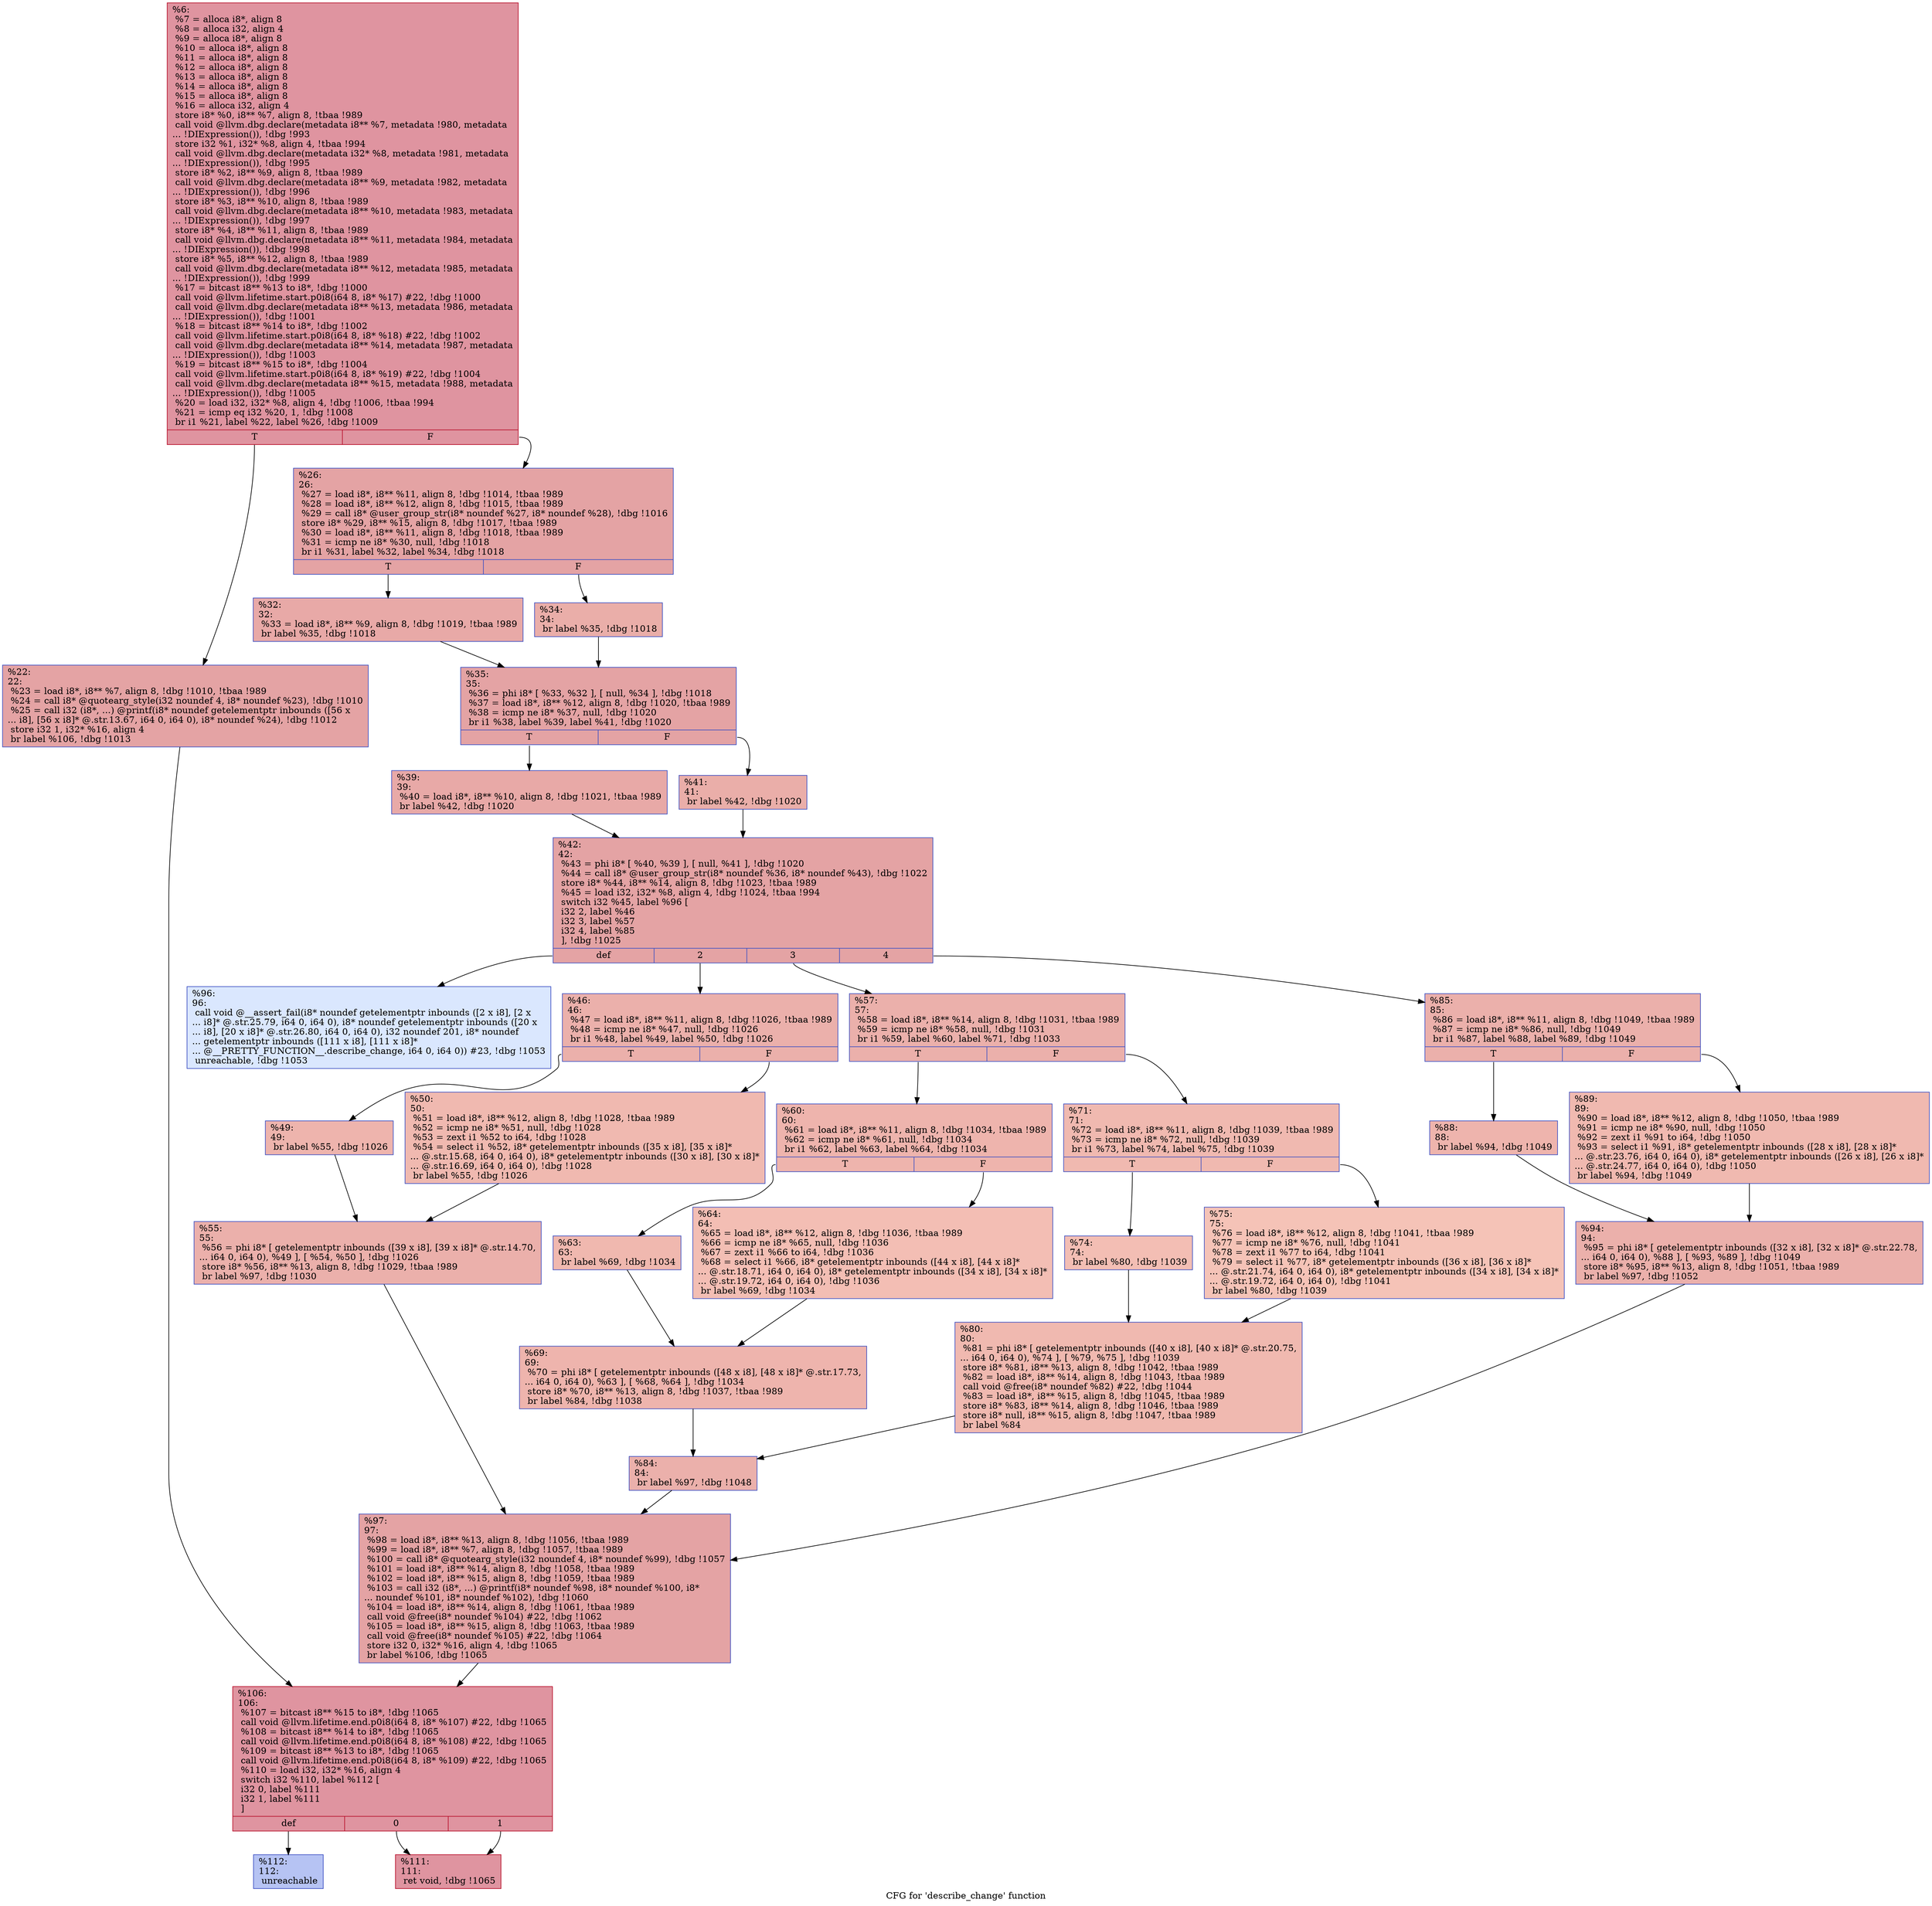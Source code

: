 digraph "CFG for 'describe_change' function" {
	label="CFG for 'describe_change' function";

	Node0x23313e0 [shape=record,color="#b70d28ff", style=filled, fillcolor="#b70d2870",label="{%6:\l  %7 = alloca i8*, align 8\l  %8 = alloca i32, align 4\l  %9 = alloca i8*, align 8\l  %10 = alloca i8*, align 8\l  %11 = alloca i8*, align 8\l  %12 = alloca i8*, align 8\l  %13 = alloca i8*, align 8\l  %14 = alloca i8*, align 8\l  %15 = alloca i8*, align 8\l  %16 = alloca i32, align 4\l  store i8* %0, i8** %7, align 8, !tbaa !989\l  call void @llvm.dbg.declare(metadata i8** %7, metadata !980, metadata\l... !DIExpression()), !dbg !993\l  store i32 %1, i32* %8, align 4, !tbaa !994\l  call void @llvm.dbg.declare(metadata i32* %8, metadata !981, metadata\l... !DIExpression()), !dbg !995\l  store i8* %2, i8** %9, align 8, !tbaa !989\l  call void @llvm.dbg.declare(metadata i8** %9, metadata !982, metadata\l... !DIExpression()), !dbg !996\l  store i8* %3, i8** %10, align 8, !tbaa !989\l  call void @llvm.dbg.declare(metadata i8** %10, metadata !983, metadata\l... !DIExpression()), !dbg !997\l  store i8* %4, i8** %11, align 8, !tbaa !989\l  call void @llvm.dbg.declare(metadata i8** %11, metadata !984, metadata\l... !DIExpression()), !dbg !998\l  store i8* %5, i8** %12, align 8, !tbaa !989\l  call void @llvm.dbg.declare(metadata i8** %12, metadata !985, metadata\l... !DIExpression()), !dbg !999\l  %17 = bitcast i8** %13 to i8*, !dbg !1000\l  call void @llvm.lifetime.start.p0i8(i64 8, i8* %17) #22, !dbg !1000\l  call void @llvm.dbg.declare(metadata i8** %13, metadata !986, metadata\l... !DIExpression()), !dbg !1001\l  %18 = bitcast i8** %14 to i8*, !dbg !1002\l  call void @llvm.lifetime.start.p0i8(i64 8, i8* %18) #22, !dbg !1002\l  call void @llvm.dbg.declare(metadata i8** %14, metadata !987, metadata\l... !DIExpression()), !dbg !1003\l  %19 = bitcast i8** %15 to i8*, !dbg !1004\l  call void @llvm.lifetime.start.p0i8(i64 8, i8* %19) #22, !dbg !1004\l  call void @llvm.dbg.declare(metadata i8** %15, metadata !988, metadata\l... !DIExpression()), !dbg !1005\l  %20 = load i32, i32* %8, align 4, !dbg !1006, !tbaa !994\l  %21 = icmp eq i32 %20, 1, !dbg !1008\l  br i1 %21, label %22, label %26, !dbg !1009\l|{<s0>T|<s1>F}}"];
	Node0x23313e0:s0 -> Node0x237e9b0;
	Node0x23313e0:s1 -> Node0x237ea00;
	Node0x237e9b0 [shape=record,color="#3d50c3ff", style=filled, fillcolor="#c32e3170",label="{%22:\l22:                                               \l  %23 = load i8*, i8** %7, align 8, !dbg !1010, !tbaa !989\l  %24 = call i8* @quotearg_style(i32 noundef 4, i8* noundef %23), !dbg !1010\l  %25 = call i32 (i8*, ...) @printf(i8* noundef getelementptr inbounds ([56 x\l... i8], [56 x i8]* @.str.13.67, i64 0, i64 0), i8* noundef %24), !dbg !1012\l  store i32 1, i32* %16, align 4\l  br label %106, !dbg !1013\l}"];
	Node0x237e9b0 -> Node0x237f270;
	Node0x237ea00 [shape=record,color="#3d50c3ff", style=filled, fillcolor="#c32e3170",label="{%26:\l26:                                               \l  %27 = load i8*, i8** %11, align 8, !dbg !1014, !tbaa !989\l  %28 = load i8*, i8** %12, align 8, !dbg !1015, !tbaa !989\l  %29 = call i8* @user_group_str(i8* noundef %27, i8* noundef %28), !dbg !1016\l  store i8* %29, i8** %15, align 8, !dbg !1017, !tbaa !989\l  %30 = load i8*, i8** %11, align 8, !dbg !1018, !tbaa !989\l  %31 = icmp ne i8* %30, null, !dbg !1018\l  br i1 %31, label %32, label %34, !dbg !1018\l|{<s0>T|<s1>F}}"];
	Node0x237ea00:s0 -> Node0x237ea50;
	Node0x237ea00:s1 -> Node0x237eaa0;
	Node0x237ea50 [shape=record,color="#3d50c3ff", style=filled, fillcolor="#ca3b3770",label="{%32:\l32:                                               \l  %33 = load i8*, i8** %9, align 8, !dbg !1019, !tbaa !989\l  br label %35, !dbg !1018\l}"];
	Node0x237ea50 -> Node0x237eaf0;
	Node0x237eaa0 [shape=record,color="#3d50c3ff", style=filled, fillcolor="#d0473d70",label="{%34:\l34:                                               \l  br label %35, !dbg !1018\l}"];
	Node0x237eaa0 -> Node0x237eaf0;
	Node0x237eaf0 [shape=record,color="#3d50c3ff", style=filled, fillcolor="#c32e3170",label="{%35:\l35:                                               \l  %36 = phi i8* [ %33, %32 ], [ null, %34 ], !dbg !1018\l  %37 = load i8*, i8** %12, align 8, !dbg !1020, !tbaa !989\l  %38 = icmp ne i8* %37, null, !dbg !1020\l  br i1 %38, label %39, label %41, !dbg !1020\l|{<s0>T|<s1>F}}"];
	Node0x237eaf0:s0 -> Node0x237eb40;
	Node0x237eaf0:s1 -> Node0x237eb90;
	Node0x237eb40 [shape=record,color="#3d50c3ff", style=filled, fillcolor="#ca3b3770",label="{%39:\l39:                                               \l  %40 = load i8*, i8** %10, align 8, !dbg !1021, !tbaa !989\l  br label %42, !dbg !1020\l}"];
	Node0x237eb40 -> Node0x237ebe0;
	Node0x237eb90 [shape=record,color="#3d50c3ff", style=filled, fillcolor="#d0473d70",label="{%41:\l41:                                               \l  br label %42, !dbg !1020\l}"];
	Node0x237eb90 -> Node0x237ebe0;
	Node0x237ebe0 [shape=record,color="#3d50c3ff", style=filled, fillcolor="#c32e3170",label="{%42:\l42:                                               \l  %43 = phi i8* [ %40, %39 ], [ null, %41 ], !dbg !1020\l  %44 = call i8* @user_group_str(i8* noundef %36, i8* noundef %43), !dbg !1022\l  store i8* %44, i8** %14, align 8, !dbg !1023, !tbaa !989\l  %45 = load i32, i32* %8, align 4, !dbg !1024, !tbaa !994\l  switch i32 %45, label %96 [\l    i32 2, label %46\l    i32 3, label %57\l    i32 4, label %85\l  ], !dbg !1025\l|{<s0>def|<s1>2|<s2>3|<s3>4}}"];
	Node0x237ebe0:s0 -> Node0x237f1d0;
	Node0x237ebe0:s1 -> Node0x237ec30;
	Node0x237ebe0:s2 -> Node0x237ed70;
	Node0x237ebe0:s3 -> Node0x237f090;
	Node0x237ec30 [shape=record,color="#3d50c3ff", style=filled, fillcolor="#d24b4070",label="{%46:\l46:                                               \l  %47 = load i8*, i8** %11, align 8, !dbg !1026, !tbaa !989\l  %48 = icmp ne i8* %47, null, !dbg !1026\l  br i1 %48, label %49, label %50, !dbg !1026\l|{<s0>T|<s1>F}}"];
	Node0x237ec30:s0 -> Node0x237ec80;
	Node0x237ec30:s1 -> Node0x237ecd0;
	Node0x237ec80 [shape=record,color="#3d50c3ff", style=filled, fillcolor="#d8564670",label="{%49:\l49:                                               \l  br label %55, !dbg !1026\l}"];
	Node0x237ec80 -> Node0x237ed20;
	Node0x237ecd0 [shape=record,color="#3d50c3ff", style=filled, fillcolor="#de614d70",label="{%50:\l50:                                               \l  %51 = load i8*, i8** %12, align 8, !dbg !1028, !tbaa !989\l  %52 = icmp ne i8* %51, null, !dbg !1028\l  %53 = zext i1 %52 to i64, !dbg !1028\l  %54 = select i1 %52, i8* getelementptr inbounds ([35 x i8], [35 x i8]*\l... @.str.15.68, i64 0, i64 0), i8* getelementptr inbounds ([30 x i8], [30 x i8]*\l... @.str.16.69, i64 0, i64 0), !dbg !1028\l  br label %55, !dbg !1026\l}"];
	Node0x237ecd0 -> Node0x237ed20;
	Node0x237ed20 [shape=record,color="#3d50c3ff", style=filled, fillcolor="#d24b4070",label="{%55:\l55:                                               \l  %56 = phi i8* [ getelementptr inbounds ([39 x i8], [39 x i8]* @.str.14.70,\l... i64 0, i64 0), %49 ], [ %54, %50 ], !dbg !1026\l  store i8* %56, i8** %13, align 8, !dbg !1029, !tbaa !989\l  br label %97, !dbg !1030\l}"];
	Node0x237ed20 -> Node0x237f220;
	Node0x237ed70 [shape=record,color="#3d50c3ff", style=filled, fillcolor="#d24b4070",label="{%57:\l57:                                               \l  %58 = load i8*, i8** %14, align 8, !dbg !1031, !tbaa !989\l  %59 = icmp ne i8* %58, null, !dbg !1031\l  br i1 %59, label %60, label %71, !dbg !1033\l|{<s0>T|<s1>F}}"];
	Node0x237ed70:s0 -> Node0x237edc0;
	Node0x237ed70:s1 -> Node0x237ef00;
	Node0x237edc0 [shape=record,color="#3d50c3ff", style=filled, fillcolor="#d8564670",label="{%60:\l60:                                               \l  %61 = load i8*, i8** %11, align 8, !dbg !1034, !tbaa !989\l  %62 = icmp ne i8* %61, null, !dbg !1034\l  br i1 %62, label %63, label %64, !dbg !1034\l|{<s0>T|<s1>F}}"];
	Node0x237edc0:s0 -> Node0x237ee10;
	Node0x237edc0:s1 -> Node0x237ee60;
	Node0x237ee10 [shape=record,color="#3d50c3ff", style=filled, fillcolor="#dc5d4a70",label="{%63:\l63:                                               \l  br label %69, !dbg !1034\l}"];
	Node0x237ee10 -> Node0x237eeb0;
	Node0x237ee60 [shape=record,color="#3d50c3ff", style=filled, fillcolor="#e36c5570",label="{%64:\l64:                                               \l  %65 = load i8*, i8** %12, align 8, !dbg !1036, !tbaa !989\l  %66 = icmp ne i8* %65, null, !dbg !1036\l  %67 = zext i1 %66 to i64, !dbg !1036\l  %68 = select i1 %66, i8* getelementptr inbounds ([44 x i8], [44 x i8]*\l... @.str.18.71, i64 0, i64 0), i8* getelementptr inbounds ([34 x i8], [34 x i8]*\l... @.str.19.72, i64 0, i64 0), !dbg !1036\l  br label %69, !dbg !1034\l}"];
	Node0x237ee60 -> Node0x237eeb0;
	Node0x237eeb0 [shape=record,color="#3d50c3ff", style=filled, fillcolor="#d8564670",label="{%69:\l69:                                               \l  %70 = phi i8* [ getelementptr inbounds ([48 x i8], [48 x i8]* @.str.17.73,\l... i64 0, i64 0), %63 ], [ %68, %64 ], !dbg !1034\l  store i8* %70, i8** %13, align 8, !dbg !1037, !tbaa !989\l  br label %84, !dbg !1038\l}"];
	Node0x237eeb0 -> Node0x237f040;
	Node0x237ef00 [shape=record,color="#3d50c3ff", style=filled, fillcolor="#de614d70",label="{%71:\l71:                                               \l  %72 = load i8*, i8** %11, align 8, !dbg !1039, !tbaa !989\l  %73 = icmp ne i8* %72, null, !dbg !1039\l  br i1 %73, label %74, label %75, !dbg !1039\l|{<s0>T|<s1>F}}"];
	Node0x237ef00:s0 -> Node0x237ef50;
	Node0x237ef00:s1 -> Node0x237efa0;
	Node0x237ef50 [shape=record,color="#3d50c3ff", style=filled, fillcolor="#e36c5570",label="{%74:\l74:                                               \l  br label %80, !dbg !1039\l}"];
	Node0x237ef50 -> Node0x237eff0;
	Node0x237efa0 [shape=record,color="#3d50c3ff", style=filled, fillcolor="#e8765c70",label="{%75:\l75:                                               \l  %76 = load i8*, i8** %12, align 8, !dbg !1041, !tbaa !989\l  %77 = icmp ne i8* %76, null, !dbg !1041\l  %78 = zext i1 %77 to i64, !dbg !1041\l  %79 = select i1 %77, i8* getelementptr inbounds ([36 x i8], [36 x i8]*\l... @.str.21.74, i64 0, i64 0), i8* getelementptr inbounds ([34 x i8], [34 x i8]*\l... @.str.19.72, i64 0, i64 0), !dbg !1041\l  br label %80, !dbg !1039\l}"];
	Node0x237efa0 -> Node0x237eff0;
	Node0x237eff0 [shape=record,color="#3d50c3ff", style=filled, fillcolor="#de614d70",label="{%80:\l80:                                               \l  %81 = phi i8* [ getelementptr inbounds ([40 x i8], [40 x i8]* @.str.20.75,\l... i64 0, i64 0), %74 ], [ %79, %75 ], !dbg !1039\l  store i8* %81, i8** %13, align 8, !dbg !1042, !tbaa !989\l  %82 = load i8*, i8** %14, align 8, !dbg !1043, !tbaa !989\l  call void @free(i8* noundef %82) #22, !dbg !1044\l  %83 = load i8*, i8** %15, align 8, !dbg !1045, !tbaa !989\l  store i8* %83, i8** %14, align 8, !dbg !1046, !tbaa !989\l  store i8* null, i8** %15, align 8, !dbg !1047, !tbaa !989\l  br label %84\l}"];
	Node0x237eff0 -> Node0x237f040;
	Node0x237f040 [shape=record,color="#3d50c3ff", style=filled, fillcolor="#d24b4070",label="{%84:\l84:                                               \l  br label %97, !dbg !1048\l}"];
	Node0x237f040 -> Node0x237f220;
	Node0x237f090 [shape=record,color="#3d50c3ff", style=filled, fillcolor="#d24b4070",label="{%85:\l85:                                               \l  %86 = load i8*, i8** %11, align 8, !dbg !1049, !tbaa !989\l  %87 = icmp ne i8* %86, null, !dbg !1049\l  br i1 %87, label %88, label %89, !dbg !1049\l|{<s0>T|<s1>F}}"];
	Node0x237f090:s0 -> Node0x237f0e0;
	Node0x237f090:s1 -> Node0x237f130;
	Node0x237f0e0 [shape=record,color="#3d50c3ff", style=filled, fillcolor="#d8564670",label="{%88:\l88:                                               \l  br label %94, !dbg !1049\l}"];
	Node0x237f0e0 -> Node0x237f180;
	Node0x237f130 [shape=record,color="#3d50c3ff", style=filled, fillcolor="#de614d70",label="{%89:\l89:                                               \l  %90 = load i8*, i8** %12, align 8, !dbg !1050, !tbaa !989\l  %91 = icmp ne i8* %90, null, !dbg !1050\l  %92 = zext i1 %91 to i64, !dbg !1050\l  %93 = select i1 %91, i8* getelementptr inbounds ([28 x i8], [28 x i8]*\l... @.str.23.76, i64 0, i64 0), i8* getelementptr inbounds ([26 x i8], [26 x i8]*\l... @.str.24.77, i64 0, i64 0), !dbg !1050\l  br label %94, !dbg !1049\l}"];
	Node0x237f130 -> Node0x237f180;
	Node0x237f180 [shape=record,color="#3d50c3ff", style=filled, fillcolor="#d24b4070",label="{%94:\l94:                                               \l  %95 = phi i8* [ getelementptr inbounds ([32 x i8], [32 x i8]* @.str.22.78,\l... i64 0, i64 0), %88 ], [ %93, %89 ], !dbg !1049\l  store i8* %95, i8** %13, align 8, !dbg !1051, !tbaa !989\l  br label %97, !dbg !1052\l}"];
	Node0x237f180 -> Node0x237f220;
	Node0x237f1d0 [shape=record,color="#3d50c3ff", style=filled, fillcolor="#abc8fd70",label="{%96:\l96:                                               \l  call void @__assert_fail(i8* noundef getelementptr inbounds ([2 x i8], [2 x\l... i8]* @.str.25.79, i64 0, i64 0), i8* noundef getelementptr inbounds ([20 x\l... i8], [20 x i8]* @.str.26.80, i64 0, i64 0), i32 noundef 201, i8* noundef\l... getelementptr inbounds ([111 x i8], [111 x i8]*\l... @__PRETTY_FUNCTION__.describe_change, i64 0, i64 0)) #23, !dbg !1053\l  unreachable, !dbg !1053\l}"];
	Node0x237f220 [shape=record,color="#3d50c3ff", style=filled, fillcolor="#c32e3170",label="{%97:\l97:                                               \l  %98 = load i8*, i8** %13, align 8, !dbg !1056, !tbaa !989\l  %99 = load i8*, i8** %7, align 8, !dbg !1057, !tbaa !989\l  %100 = call i8* @quotearg_style(i32 noundef 4, i8* noundef %99), !dbg !1057\l  %101 = load i8*, i8** %14, align 8, !dbg !1058, !tbaa !989\l  %102 = load i8*, i8** %15, align 8, !dbg !1059, !tbaa !989\l  %103 = call i32 (i8*, ...) @printf(i8* noundef %98, i8* noundef %100, i8*\l... noundef %101, i8* noundef %102), !dbg !1060\l  %104 = load i8*, i8** %14, align 8, !dbg !1061, !tbaa !989\l  call void @free(i8* noundef %104) #22, !dbg !1062\l  %105 = load i8*, i8** %15, align 8, !dbg !1063, !tbaa !989\l  call void @free(i8* noundef %105) #22, !dbg !1064\l  store i32 0, i32* %16, align 4, !dbg !1065\l  br label %106, !dbg !1065\l}"];
	Node0x237f220 -> Node0x237f270;
	Node0x237f270 [shape=record,color="#b70d28ff", style=filled, fillcolor="#b70d2870",label="{%106:\l106:                                              \l  %107 = bitcast i8** %15 to i8*, !dbg !1065\l  call void @llvm.lifetime.end.p0i8(i64 8, i8* %107) #22, !dbg !1065\l  %108 = bitcast i8** %14 to i8*, !dbg !1065\l  call void @llvm.lifetime.end.p0i8(i64 8, i8* %108) #22, !dbg !1065\l  %109 = bitcast i8** %13 to i8*, !dbg !1065\l  call void @llvm.lifetime.end.p0i8(i64 8, i8* %109) #22, !dbg !1065\l  %110 = load i32, i32* %16, align 4\l  switch i32 %110, label %112 [\l    i32 0, label %111\l    i32 1, label %111\l  ]\l|{<s0>def|<s1>0|<s2>1}}"];
	Node0x237f270:s0 -> Node0x237f310;
	Node0x237f270:s1 -> Node0x237f2c0;
	Node0x237f270:s2 -> Node0x237f2c0;
	Node0x237f2c0 [shape=record,color="#b70d28ff", style=filled, fillcolor="#b70d2870",label="{%111:\l111:                                              \l  ret void, !dbg !1065\l}"];
	Node0x237f310 [shape=record,color="#3d50c3ff", style=filled, fillcolor="#5977e370",label="{%112:\l112:                                              \l  unreachable\l}"];
}
